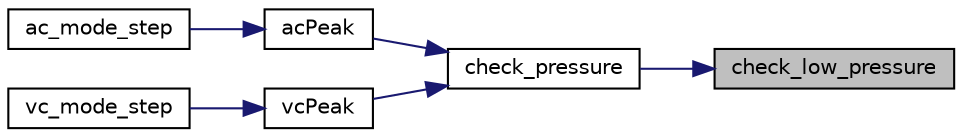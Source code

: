 digraph "check_low_pressure"
{
 // LATEX_PDF_SIZE
  edge [fontname="Helvetica",fontsize="10",labelfontname="Helvetica",labelfontsize="10"];
  node [fontname="Helvetica",fontsize="10",shape=record];
  rankdir="RL";
  Node1 [label="check_low_pressure",height=0.2,width=0.4,color="black", fillcolor="grey75", style="filled", fontcolor="black",tooltip=" "];
  Node1 -> Node2 [dir="back",color="midnightblue",fontsize="10",style="solid",fontname="Helvetica"];
  Node2 [label="check_pressure",height=0.2,width=0.4,color="black", fillcolor="white", style="filled",URL="$alarms_8h.html#ae24c96bc5436a128929c14f353a9aead",tooltip=" "];
  Node2 -> Node3 [dir="back",color="midnightblue",fontsize="10",style="solid",fontname="Helvetica"];
  Node3 [label="acPeak",height=0.2,width=0.4,color="black", fillcolor="white", style="filled",URL="$_a_c_mode_8h.html#a651a874f30781bb4c964135dc15213bb",tooltip=" "];
  Node3 -> Node4 [dir="back",color="midnightblue",fontsize="10",style="solid",fontname="Helvetica"];
  Node4 [label="ac_mode_step",height=0.2,width=0.4,color="black", fillcolor="white", style="filled",URL="$_a_c_mode_8h.html#a484ec6607062cd2d3172b87c59d665fe",tooltip=" "];
  Node2 -> Node5 [dir="back",color="midnightblue",fontsize="10",style="solid",fontname="Helvetica"];
  Node5 [label="vcPeak",height=0.2,width=0.4,color="black", fillcolor="white", style="filled",URL="$_v_c_mode_8h.html#acd027987e786fbf1143df49e58d0ce4e",tooltip=" "];
  Node5 -> Node6 [dir="back",color="midnightblue",fontsize="10",style="solid",fontname="Helvetica"];
  Node6 [label="vc_mode_step",height=0.2,width=0.4,color="black", fillcolor="white", style="filled",URL="$_v_c_mode_8h.html#a87cee9a95eb25300d47ae66ffb124f02",tooltip=" "];
}
